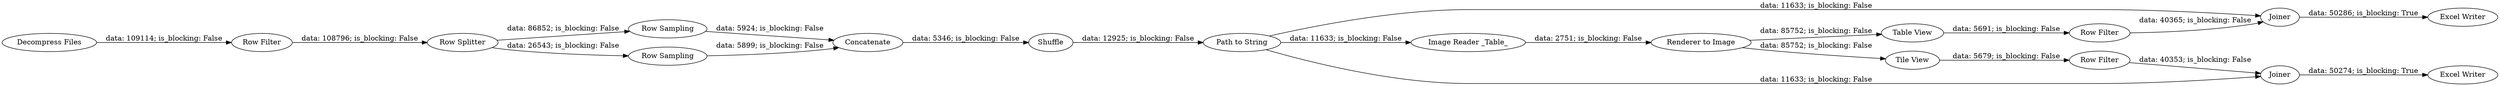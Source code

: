 digraph {
	"-5654036648236810644_51" [label="Row Sampling"]
	"-5654036648236810644_35" [label=Shuffle]
	"-5654036648236810644_36" [label="Row Splitter"]
	"-5654036648236810644_41" [label="Tile View"]
	"-5654036648236810644_46" [label=Joiner]
	"-5654036648236810644_44" [label="Row Filter"]
	"-5654036648236810644_32" [label="Path to String"]
	"-5654036648236810644_34" [label="Renderer to Image"]
	"-5654036648236810644_31" [label="Image Reader _Table_"]
	"-5654036648236810644_33" [label="Table View"]
	"-5654036648236810644_38" [label=Concatenate]
	"-5654036648236810644_45" [label="Excel Writer"]
	"-5654036648236810644_49" [label="Excel Writer"]
	"-5654036648236810644_48" [label=Joiner]
	"-5654036648236810644_26" [label="Row Filter"]
	"-5654036648236810644_47" [label="Row Filter"]
	"-5654036648236810644_52" [label="Row Sampling"]
	"-5654036648236810644_53" [label="Decompress Files"]
	"-5654036648236810644_36" -> "-5654036648236810644_52" [label="data: 26543; is_blocking: False"]
	"-5654036648236810644_52" -> "-5654036648236810644_38" [label="data: 5899; is_blocking: False"]
	"-5654036648236810644_44" -> "-5654036648236810644_46" [label="data: 40365; is_blocking: False"]
	"-5654036648236810644_32" -> "-5654036648236810644_31" [label="data: 11633; is_blocking: False"]
	"-5654036648236810644_34" -> "-5654036648236810644_33" [label="data: 85752; is_blocking: False"]
	"-5654036648236810644_32" -> "-5654036648236810644_46" [label="data: 11633; is_blocking: False"]
	"-5654036648236810644_33" -> "-5654036648236810644_44" [label="data: 5691; is_blocking: False"]
	"-5654036648236810644_34" -> "-5654036648236810644_41" [label="data: 85752; is_blocking: False"]
	"-5654036648236810644_51" -> "-5654036648236810644_38" [label="data: 5924; is_blocking: False"]
	"-5654036648236810644_26" -> "-5654036648236810644_36" [label="data: 108796; is_blocking: False"]
	"-5654036648236810644_47" -> "-5654036648236810644_48" [label="data: 40353; is_blocking: False"]
	"-5654036648236810644_53" -> "-5654036648236810644_26" [label="data: 109114; is_blocking: False"]
	"-5654036648236810644_32" -> "-5654036648236810644_48" [label="data: 11633; is_blocking: False"]
	"-5654036648236810644_46" -> "-5654036648236810644_45" [label="data: 50286; is_blocking: True"]
	"-5654036648236810644_36" -> "-5654036648236810644_51" [label="data: 86852; is_blocking: False"]
	"-5654036648236810644_48" -> "-5654036648236810644_49" [label="data: 50274; is_blocking: True"]
	"-5654036648236810644_31" -> "-5654036648236810644_34" [label="data: 2751; is_blocking: False"]
	"-5654036648236810644_38" -> "-5654036648236810644_35" [label="data: 5346; is_blocking: False"]
	"-5654036648236810644_35" -> "-5654036648236810644_32" [label="data: 12925; is_blocking: False"]
	"-5654036648236810644_41" -> "-5654036648236810644_47" [label="data: 5679; is_blocking: False"]
	rankdir=LR
}
